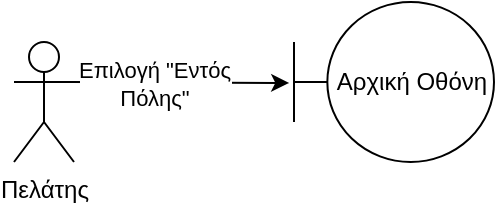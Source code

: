 <mxfile>
    <diagram id="B38KJdyEP_mGqIDorF1P" name="Page-1">
        <mxGraphModel dx="573" dy="326" grid="1" gridSize="10" guides="1" tooltips="1" connect="1" arrows="1" fold="1" page="1" pageScale="1" pageWidth="850" pageHeight="1100" math="0" shadow="0">
            <root>
                <mxCell id="0"/>
                <mxCell id="1" parent="0"/>
                <mxCell id="4" style="edgeStyle=none;html=1;exitX=1;exitY=0.333;exitDx=0;exitDy=0;exitPerimeter=0;entryX=-0.024;entryY=0.506;entryDx=0;entryDy=0;entryPerimeter=0;" edge="1" parent="1" source="2" target="3">
                    <mxGeometry relative="1" as="geometry"/>
                </mxCell>
                <mxCell id="5" value="Επιλογή &quot;Εντός&lt;br&gt;Πόλης&quot;" style="edgeLabel;html=1;align=center;verticalAlign=middle;resizable=0;points=[];" vertex="1" connectable="0" parent="4">
                    <mxGeometry x="-0.263" y="-1" relative="1" as="geometry">
                        <mxPoint as="offset"/>
                    </mxGeometry>
                </mxCell>
                <mxCell id="2" value="Πελάτης" style="shape=umlActor;verticalLabelPosition=bottom;verticalAlign=top;html=1;" vertex="1" parent="1">
                    <mxGeometry x="120" y="180" width="30" height="60" as="geometry"/>
                </mxCell>
                <mxCell id="3" value="Αρχική Οθόνη" style="shape=umlBoundary;whiteSpace=wrap;html=1;" vertex="1" parent="1">
                    <mxGeometry x="260" y="160" width="100" height="80" as="geometry"/>
                </mxCell>
            </root>
        </mxGraphModel>
    </diagram>
</mxfile>